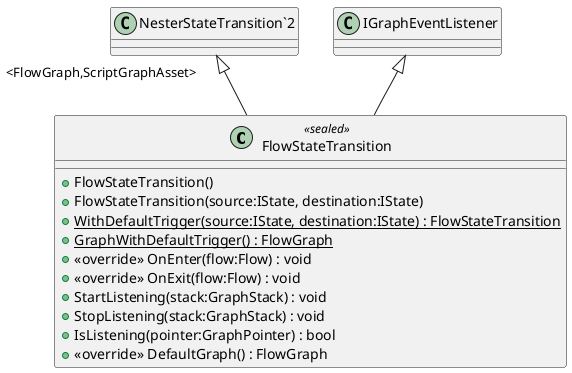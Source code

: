 @startuml
class FlowStateTransition <<sealed>> {
    + FlowStateTransition()
    + FlowStateTransition(source:IState, destination:IState)
    + {static} WithDefaultTrigger(source:IState, destination:IState) : FlowStateTransition
    + {static} GraphWithDefaultTrigger() : FlowGraph
    + <<override>> OnEnter(flow:Flow) : void
    + <<override>> OnExit(flow:Flow) : void
    + StartListening(stack:GraphStack) : void
    + StopListening(stack:GraphStack) : void
    + IsListening(pointer:GraphPointer) : bool
    + <<override>> DefaultGraph() : FlowGraph
}
"NesterStateTransition`2" "<FlowGraph,ScriptGraphAsset>" <|-- FlowStateTransition
IGraphEventListener <|-- FlowStateTransition
@enduml
